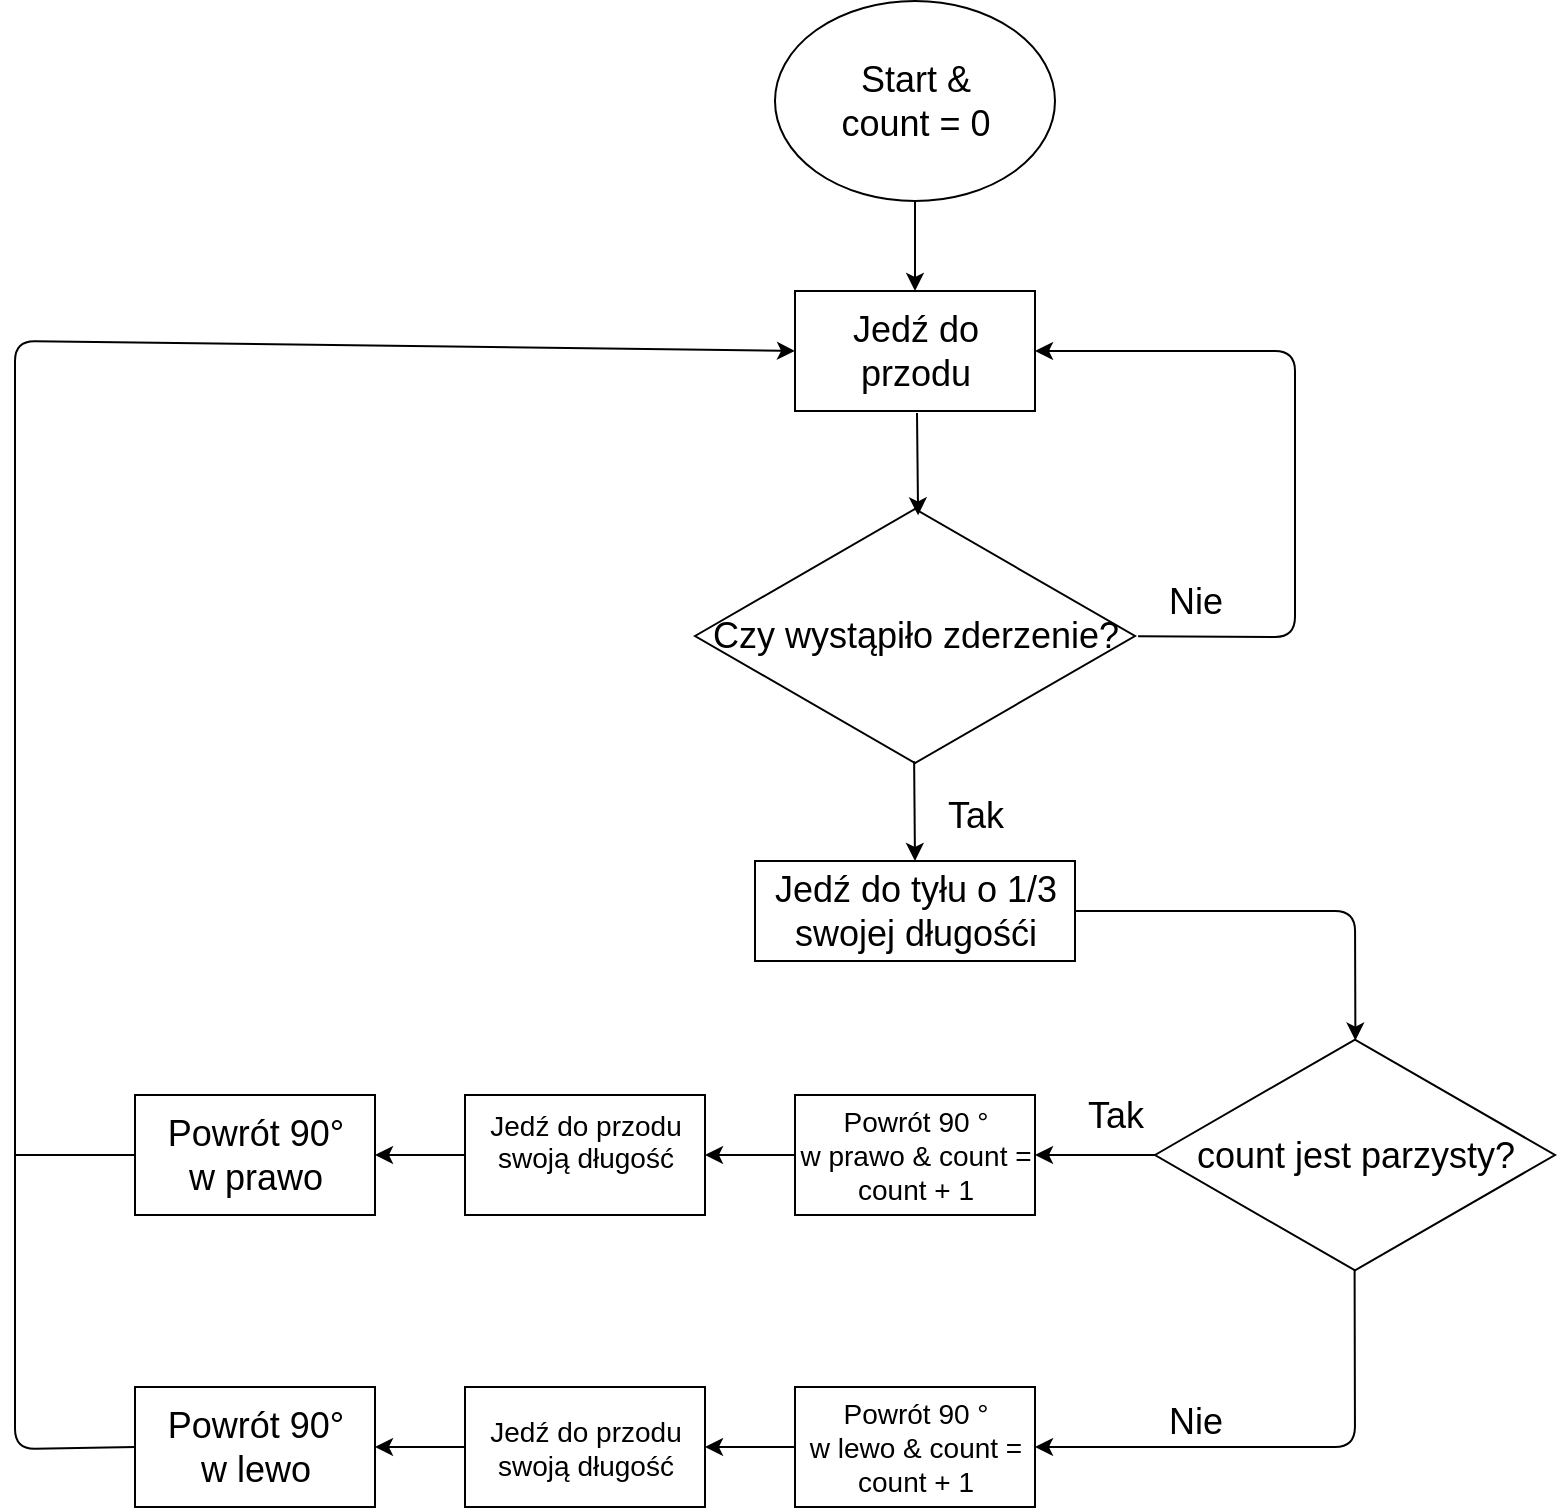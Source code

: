 <mxfile version="10.6.9" type="device"><diagram name="Page-1" id="74e2e168-ea6b-b213-b513-2b3c1d86103e"><mxGraphModel dx="3463" dy="1383" grid="1" gridSize="10" guides="1" tooltips="1" connect="1" arrows="1" fold="1" page="1" pageScale="1" pageWidth="1100" pageHeight="850" background="#ffffff" math="0" shadow="0"><root><mxCell id="0"/><mxCell id="1" parent="0"/><mxCell id="papX53lGGDa70qOta14j-12" style="edgeStyle=orthogonalEdgeStyle;rounded=0;orthogonalLoop=1;jettySize=auto;html=1;exitX=0.5;exitY=1;exitDx=0;exitDy=0;" edge="1" parent="1" source="papX53lGGDa70qOta14j-1" target="papX53lGGDa70qOta14j-2"><mxGeometry relative="1" as="geometry"/></mxCell><mxCell id="papX53lGGDa70qOta14j-1" value="&lt;font style=&quot;font-size: 18px&quot;&gt;Start &amp;amp;&lt;br&gt;count = 0&lt;/font&gt;&lt;br&gt;" style="ellipse;whiteSpace=wrap;html=1;" vertex="1" parent="1"><mxGeometry x="543.5" y="46.5" width="140" height="100" as="geometry"/></mxCell><mxCell id="papX53lGGDa70qOta14j-2" value="&lt;font style=&quot;font-size: 18px&quot;&gt;Jedź do przodu&lt;/font&gt;" style="rounded=0;whiteSpace=wrap;html=1;" vertex="1" parent="1"><mxGeometry x="553.5" y="191.5" width="120" height="60" as="geometry"/></mxCell><mxCell id="papX53lGGDa70qOta14j-4" value="&lt;font style=&quot;font-size: 18px&quot;&gt;Czy wystąpiło zderzenie?&lt;/font&gt;" style="html=1;whiteSpace=wrap;aspect=fixed;shape=isoRectangle;" vertex="1" parent="1"><mxGeometry x="503.5" y="298" width="220" height="132" as="geometry"/></mxCell><mxCell id="papX53lGGDa70qOta14j-5" value="&lt;font style=&quot;font-size: 14px&quot;&gt;Powrót 90 °&lt;br&gt;w prawo &amp;amp; count = count + 1&lt;/font&gt;" style="rounded=0;whiteSpace=wrap;html=1;" vertex="1" parent="1"><mxGeometry x="553.5" y="593.5" width="120" height="60" as="geometry"/></mxCell><mxCell id="papX53lGGDa70qOta14j-8" value="" style="endArrow=classic;html=1;exitX=1.007;exitY=0.501;exitDx=0;exitDy=0;exitPerimeter=0;entryX=1;entryY=0.5;entryDx=0;entryDy=0;" edge="1" parent="1" source="papX53lGGDa70qOta14j-4" target="papX53lGGDa70qOta14j-2"><mxGeometry width="50" height="50" relative="1" as="geometry"><mxPoint x="773.5" y="396.5" as="sourcePoint"/><mxPoint x="843.5" y="246.5" as="targetPoint"/><Array as="points"><mxPoint x="803.5" y="364.5"/><mxPoint x="803.5" y="221.5"/></Array></mxGeometry></mxCell><mxCell id="papX53lGGDa70qOta14j-10" value="" style="endArrow=classic;html=1;exitX=0.498;exitY=0.974;exitDx=0;exitDy=0;exitPerimeter=0;entryX=0.5;entryY=0;entryDx=0;entryDy=0;" edge="1" parent="1" source="papX53lGGDa70qOta14j-4" target="papX53lGGDa70qOta14j-26"><mxGeometry width="50" height="50" relative="1" as="geometry"><mxPoint x="683.5" y="456.5" as="sourcePoint"/><mxPoint x="733.5" y="406.5" as="targetPoint"/></mxGeometry></mxCell><mxCell id="papX53lGGDa70qOta14j-11" value="" style="endArrow=classic;html=1;entryX=0.507;entryY=0.043;entryDx=0;entryDy=0;entryPerimeter=0;" edge="1" parent="1" target="papX53lGGDa70qOta14j-4"><mxGeometry width="50" height="50" relative="1" as="geometry"><mxPoint x="614.5" y="252.5" as="sourcePoint"/><mxPoint x="913.5" y="276.5" as="targetPoint"/></mxGeometry></mxCell><mxCell id="papX53lGGDa70qOta14j-14" value="&lt;font style=&quot;font-size: 14px&quot;&gt;&lt;span&gt;Powrót 90 °&lt;/span&gt;&lt;br&gt;&lt;span&gt;w lewo &amp;amp; count = count + 1&lt;/span&gt;&lt;/font&gt;" style="rounded=0;whiteSpace=wrap;html=1;" vertex="1" parent="1"><mxGeometry x="553.5" y="739.5" width="120" height="60" as="geometry"/></mxCell><mxCell id="papX53lGGDa70qOta14j-15" value="&lt;span&gt;&lt;font style=&quot;font-size: 14px&quot;&gt;Jedź do przodu swoją długość&lt;br&gt;&lt;/font&gt;&lt;br&gt;&lt;/span&gt;" style="rounded=0;whiteSpace=wrap;html=1;" vertex="1" parent="1"><mxGeometry x="388.5" y="593.5" width="120" height="60" as="geometry"/></mxCell><mxCell id="papX53lGGDa70qOta14j-16" value="&lt;span&gt;&lt;font style=&quot;font-size: 14px&quot;&gt;Jedź do przodu swoją długość&lt;/font&gt;&lt;/span&gt;&lt;br&gt;" style="rounded=0;whiteSpace=wrap;html=1;" vertex="1" parent="1"><mxGeometry x="388.5" y="739.5" width="120" height="60" as="geometry"/></mxCell><mxCell id="papX53lGGDa70qOta14j-17" value="&lt;font style=&quot;font-size: 18px&quot;&gt;&lt;span&gt;Powrót 90°&lt;/span&gt;&lt;br&gt;&lt;span&gt;w prawo&lt;/span&gt;&lt;/font&gt;" style="rounded=0;whiteSpace=wrap;html=1;" vertex="1" parent="1"><mxGeometry x="223.5" y="593.5" width="120" height="60" as="geometry"/></mxCell><mxCell id="papX53lGGDa70qOta14j-18" value="&lt;font style=&quot;font-size: 18px&quot;&gt;&lt;span&gt;Powrót 90°&lt;/span&gt;&lt;br&gt;&lt;span&gt;w lewo&lt;/span&gt;&lt;/font&gt;" style="rounded=0;whiteSpace=wrap;html=1;" vertex="1" parent="1"><mxGeometry x="223.5" y="739.5" width="120" height="60" as="geometry"/></mxCell><mxCell id="papX53lGGDa70qOta14j-19" value="" style="endArrow=classic;html=1;exitX=0;exitY=0.5;exitDx=0;exitDy=0;entryX=0;entryY=0.5;entryDx=0;entryDy=0;" edge="1" parent="1" source="papX53lGGDa70qOta14j-18" target="papX53lGGDa70qOta14j-2"><mxGeometry width="50" height="50" relative="1" as="geometry"><mxPoint x="223.5" y="766.5" as="sourcePoint"/><mxPoint x="163.5" y="456.5" as="targetPoint"/><Array as="points"><mxPoint x="163.5" y="770.5"/><mxPoint x="163.5" y="216.5"/></Array></mxGeometry></mxCell><mxCell id="papX53lGGDa70qOta14j-20" value="" style="endArrow=none;html=1;entryX=0;entryY=0.5;entryDx=0;entryDy=0;" edge="1" parent="1" target="papX53lGGDa70qOta14j-17"><mxGeometry width="50" height="50" relative="1" as="geometry"><mxPoint x="163.5" y="623.5" as="sourcePoint"/><mxPoint x="203.5" y="819.5" as="targetPoint"/></mxGeometry></mxCell><mxCell id="papX53lGGDa70qOta14j-21" value="" style="endArrow=classic;html=1;exitX=0;exitY=0.5;exitDx=0;exitDy=0;entryX=1;entryY=0.5;entryDx=0;entryDy=0;" edge="1" parent="1" source="papX53lGGDa70qOta14j-15" target="papX53lGGDa70qOta14j-17"><mxGeometry width="50" height="50" relative="1" as="geometry"><mxPoint x="153.5" y="869.5" as="sourcePoint"/><mxPoint x="203.5" y="819.5" as="targetPoint"/></mxGeometry></mxCell><mxCell id="papX53lGGDa70qOta14j-22" value="" style="endArrow=classic;html=1;exitX=0;exitY=0.5;exitDx=0;exitDy=0;entryX=1;entryY=0.5;entryDx=0;entryDy=0;" edge="1" parent="1" source="papX53lGGDa70qOta14j-16" target="papX53lGGDa70qOta14j-18"><mxGeometry width="50" height="50" relative="1" as="geometry"><mxPoint x="413.5" y="919.5" as="sourcePoint"/><mxPoint x="463.5" y="869.5" as="targetPoint"/></mxGeometry></mxCell><mxCell id="papX53lGGDa70qOta14j-23" value="" style="endArrow=classic;html=1;exitX=0;exitY=0.5;exitDx=0;exitDy=0;entryX=1;entryY=0.5;entryDx=0;entryDy=0;" edge="1" parent="1" source="papX53lGGDa70qOta14j-5" target="papX53lGGDa70qOta14j-15"><mxGeometry width="50" height="50" relative="1" as="geometry"><mxPoint x="653.5" y="719.5" as="sourcePoint"/><mxPoint x="703.5" y="669.5" as="targetPoint"/></mxGeometry></mxCell><mxCell id="papX53lGGDa70qOta14j-24" value="" style="endArrow=classic;html=1;exitX=0;exitY=0.5;exitDx=0;exitDy=0;entryX=1;entryY=0.5;entryDx=0;entryDy=0;" edge="1" parent="1" source="papX53lGGDa70qOta14j-14" target="papX53lGGDa70qOta14j-16"><mxGeometry width="50" height="50" relative="1" as="geometry"><mxPoint x="543.5" y="759.5" as="sourcePoint"/><mxPoint x="573.5" y="849.5" as="targetPoint"/></mxGeometry></mxCell><mxCell id="papX53lGGDa70qOta14j-25" value="&lt;font style=&quot;font-size: 18px&quot;&gt;count jest parzysty?&lt;/font&gt;" style="html=1;whiteSpace=wrap;aspect=fixed;shape=isoRectangle;" vertex="1" parent="1"><mxGeometry x="733.5" y="563.5" width="200" height="120" as="geometry"/></mxCell><mxCell id="papX53lGGDa70qOta14j-26" value="&lt;font style=&quot;font-size: 18px&quot;&gt;Jedź do tyłu o&amp;nbsp;1/3 swojej długośći&lt;br&gt;&lt;/font&gt;" style="rounded=0;whiteSpace=wrap;html=1;" vertex="1" parent="1"><mxGeometry x="533.5" y="476.5" width="160" height="50" as="geometry"/></mxCell><mxCell id="papX53lGGDa70qOta14j-30" value="" style="endArrow=classic;html=1;exitX=0.499;exitY=0.98;exitDx=0;exitDy=0;exitPerimeter=0;entryX=1;entryY=0.5;entryDx=0;entryDy=0;" edge="1" parent="1" source="papX53lGGDa70qOta14j-25" target="papX53lGGDa70qOta14j-14"><mxGeometry width="50" height="50" relative="1" as="geometry"><mxPoint x="823.5" y="756.5" as="sourcePoint"/><mxPoint x="873.5" y="706.5" as="targetPoint"/><Array as="points"><mxPoint x="833.5" y="769.5"/></Array></mxGeometry></mxCell><mxCell id="papX53lGGDa70qOta14j-31" value="" style="endArrow=classic;html=1;entryX=1;entryY=0.5;entryDx=0;entryDy=0;" edge="1" parent="1" target="papX53lGGDa70qOta14j-5"><mxGeometry width="50" height="50" relative="1" as="geometry"><mxPoint x="733.5" y="623.5" as="sourcePoint"/><mxPoint x="973.5" y="726.5" as="targetPoint"/></mxGeometry></mxCell><mxCell id="papX53lGGDa70qOta14j-32" value="" style="endArrow=classic;html=1;exitX=1;exitY=0.5;exitDx=0;exitDy=0;entryX=0.501;entryY=0.023;entryDx=0;entryDy=0;entryPerimeter=0;" edge="1" parent="1" source="papX53lGGDa70qOta14j-26" target="papX53lGGDa70qOta14j-25"><mxGeometry width="50" height="50" relative="1" as="geometry"><mxPoint x="723.5" y="516.5" as="sourcePoint"/><mxPoint x="834.5" y="563.5" as="targetPoint"/><Array as="points"><mxPoint x="833.5" y="501.5"/></Array></mxGeometry></mxCell><mxCell id="papX53lGGDa70qOta14j-34" value="&lt;font style=&quot;font-size: 18px&quot;&gt;Nie&lt;/font&gt;" style="text;html=1;strokeColor=none;fillColor=none;align=center;verticalAlign=middle;whiteSpace=wrap;rounded=0;" vertex="1" parent="1"><mxGeometry x="733.5" y="746.5" width="40" height="20" as="geometry"/></mxCell><mxCell id="papX53lGGDa70qOta14j-35" value="&lt;font style=&quot;font-size: 18px&quot;&gt;Tak&lt;/font&gt;" style="text;html=1;strokeColor=none;fillColor=none;align=center;verticalAlign=middle;whiteSpace=wrap;rounded=0;" vertex="1" parent="1"><mxGeometry x="693.5" y="593.5" width="40" height="20" as="geometry"/></mxCell><mxCell id="papX53lGGDa70qOta14j-36" value="&lt;font style=&quot;font-size: 18px&quot;&gt;Nie&lt;/font&gt;" style="text;html=1;strokeColor=none;fillColor=none;align=center;verticalAlign=middle;whiteSpace=wrap;rounded=0;" vertex="1" parent="1"><mxGeometry x="733.5" y="336.5" width="40" height="20" as="geometry"/></mxCell><mxCell id="papX53lGGDa70qOta14j-37" value="&lt;font style=&quot;font-size: 18px&quot;&gt;Tak&lt;/font&gt;" style="text;html=1;strokeColor=none;fillColor=none;align=center;verticalAlign=middle;whiteSpace=wrap;rounded=0;" vertex="1" parent="1"><mxGeometry x="623.5" y="443.5" width="40" height="20" as="geometry"/></mxCell></root></mxGraphModel></diagram></mxfile>